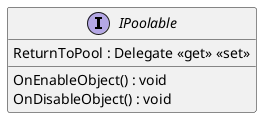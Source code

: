 @startuml
interface IPoolable {
    ReturnToPool : Delegate <<get>> <<set>>
    OnEnableObject() : void
    OnDisableObject() : void
}
@enduml
